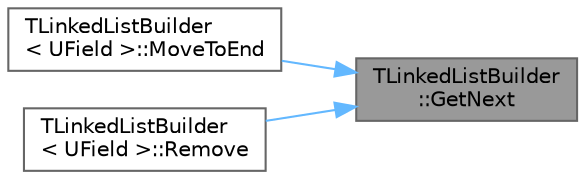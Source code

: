 digraph "TLinkedListBuilder::GetNext"
{
 // INTERACTIVE_SVG=YES
 // LATEX_PDF_SIZE
  bgcolor="transparent";
  edge [fontname=Helvetica,fontsize=10,labelfontname=Helvetica,labelfontsize=10];
  node [fontname=Helvetica,fontsize=10,shape=box,height=0.2,width=0.4];
  rankdir="RL";
  Node1 [id="Node000001",label="TLinkedListBuilder\l::GetNext",height=0.2,width=0.4,color="gray40", fillcolor="grey60", style="filled", fontcolor="black",tooltip=" "];
  Node1 -> Node2 [id="edge1_Node000001_Node000002",dir="back",color="steelblue1",style="solid",tooltip=" "];
  Node2 [id="Node000002",label="TLinkedListBuilder\l\< UField \>::MoveToEnd",height=0.2,width=0.4,color="grey40", fillcolor="white", style="filled",URL="$d8/dde/structTLinkedListBuilder.html#a2fffb57079964712b0294d77af970749",tooltip=" "];
  Node1 -> Node3 [id="edge2_Node000001_Node000003",dir="back",color="steelblue1",style="solid",tooltip=" "];
  Node3 [id="Node000003",label="TLinkedListBuilder\l\< UField \>::Remove",height=0.2,width=0.4,color="grey40", fillcolor="white", style="filled",URL="$d8/dde/structTLinkedListBuilder.html#a9cdb96e4966a1135b2cc1304235d1133",tooltip=" "];
}
